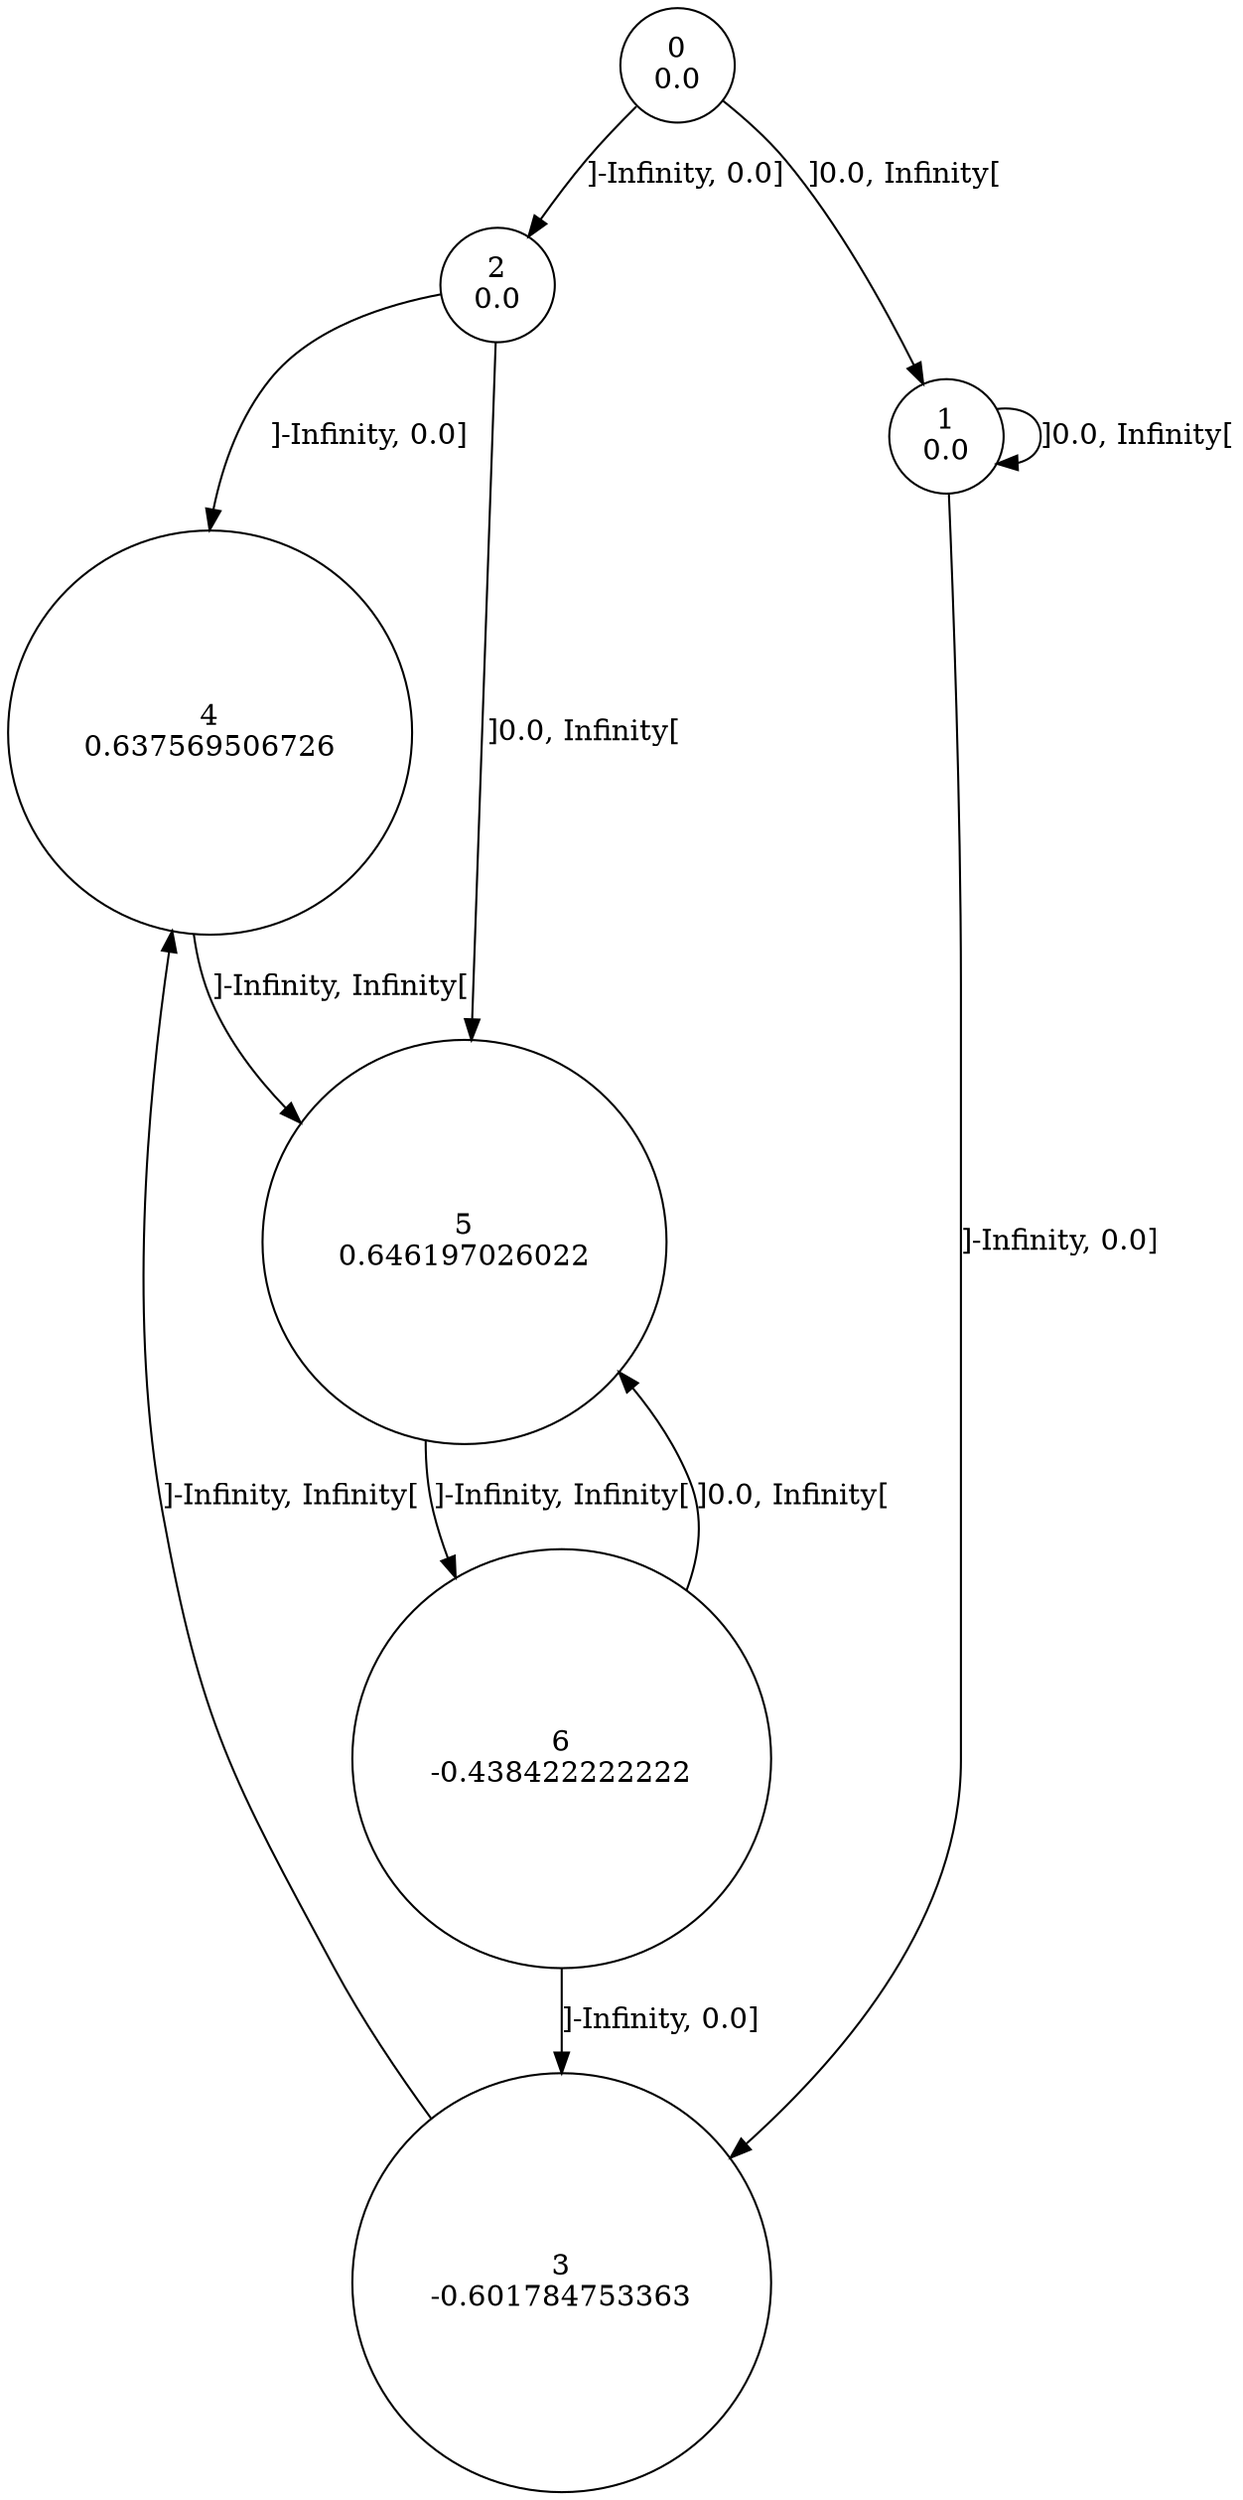 digraph a {
0 [shape=circle, label="0\n0.0"];
	0 -> 2 [label="]-Infinity, 0.0]"];
	0 -> 1 [label="]0.0, Infinity["];
1 [shape=circle, label="1\n0.0"];
	1 -> 3 [label="]-Infinity, 0.0]"];
	1 -> 1 [label="]0.0, Infinity["];
2 [shape=circle, label="2\n0.0"];
	2 -> 4 [label="]-Infinity, 0.0]"];
	2 -> 5 [label="]0.0, Infinity["];
3 [shape=circle, label="3\n-0.601784753363"];
	3 -> 4 [label="]-Infinity, Infinity["];
4 [shape=circle, label="4\n0.637569506726"];
	4 -> 5 [label="]-Infinity, Infinity["];
5 [shape=circle, label="5\n0.646197026022"];
	5 -> 6 [label="]-Infinity, Infinity["];
6 [shape=circle, label="6\n-0.438422222222"];
	6 -> 3 [label="]-Infinity, 0.0]"];
	6 -> 5 [label="]0.0, Infinity["];
}